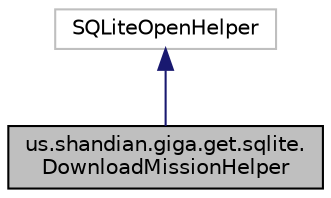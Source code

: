digraph "us.shandian.giga.get.sqlite.DownloadMissionHelper"
{
 // LATEX_PDF_SIZE
  edge [fontname="Helvetica",fontsize="10",labelfontname="Helvetica",labelfontsize="10"];
  node [fontname="Helvetica",fontsize="10",shape=record];
  Node2 [label="us.shandian.giga.get.sqlite.\lDownloadMissionHelper",height=0.2,width=0.4,color="black", fillcolor="grey75", style="filled", fontcolor="black",tooltip=" "];
  Node3 -> Node2 [dir="back",color="midnightblue",fontsize="10",style="solid",fontname="Helvetica"];
  Node3 [label="SQLiteOpenHelper",height=0.2,width=0.4,color="grey75", fillcolor="white", style="filled",tooltip=" "];
}
